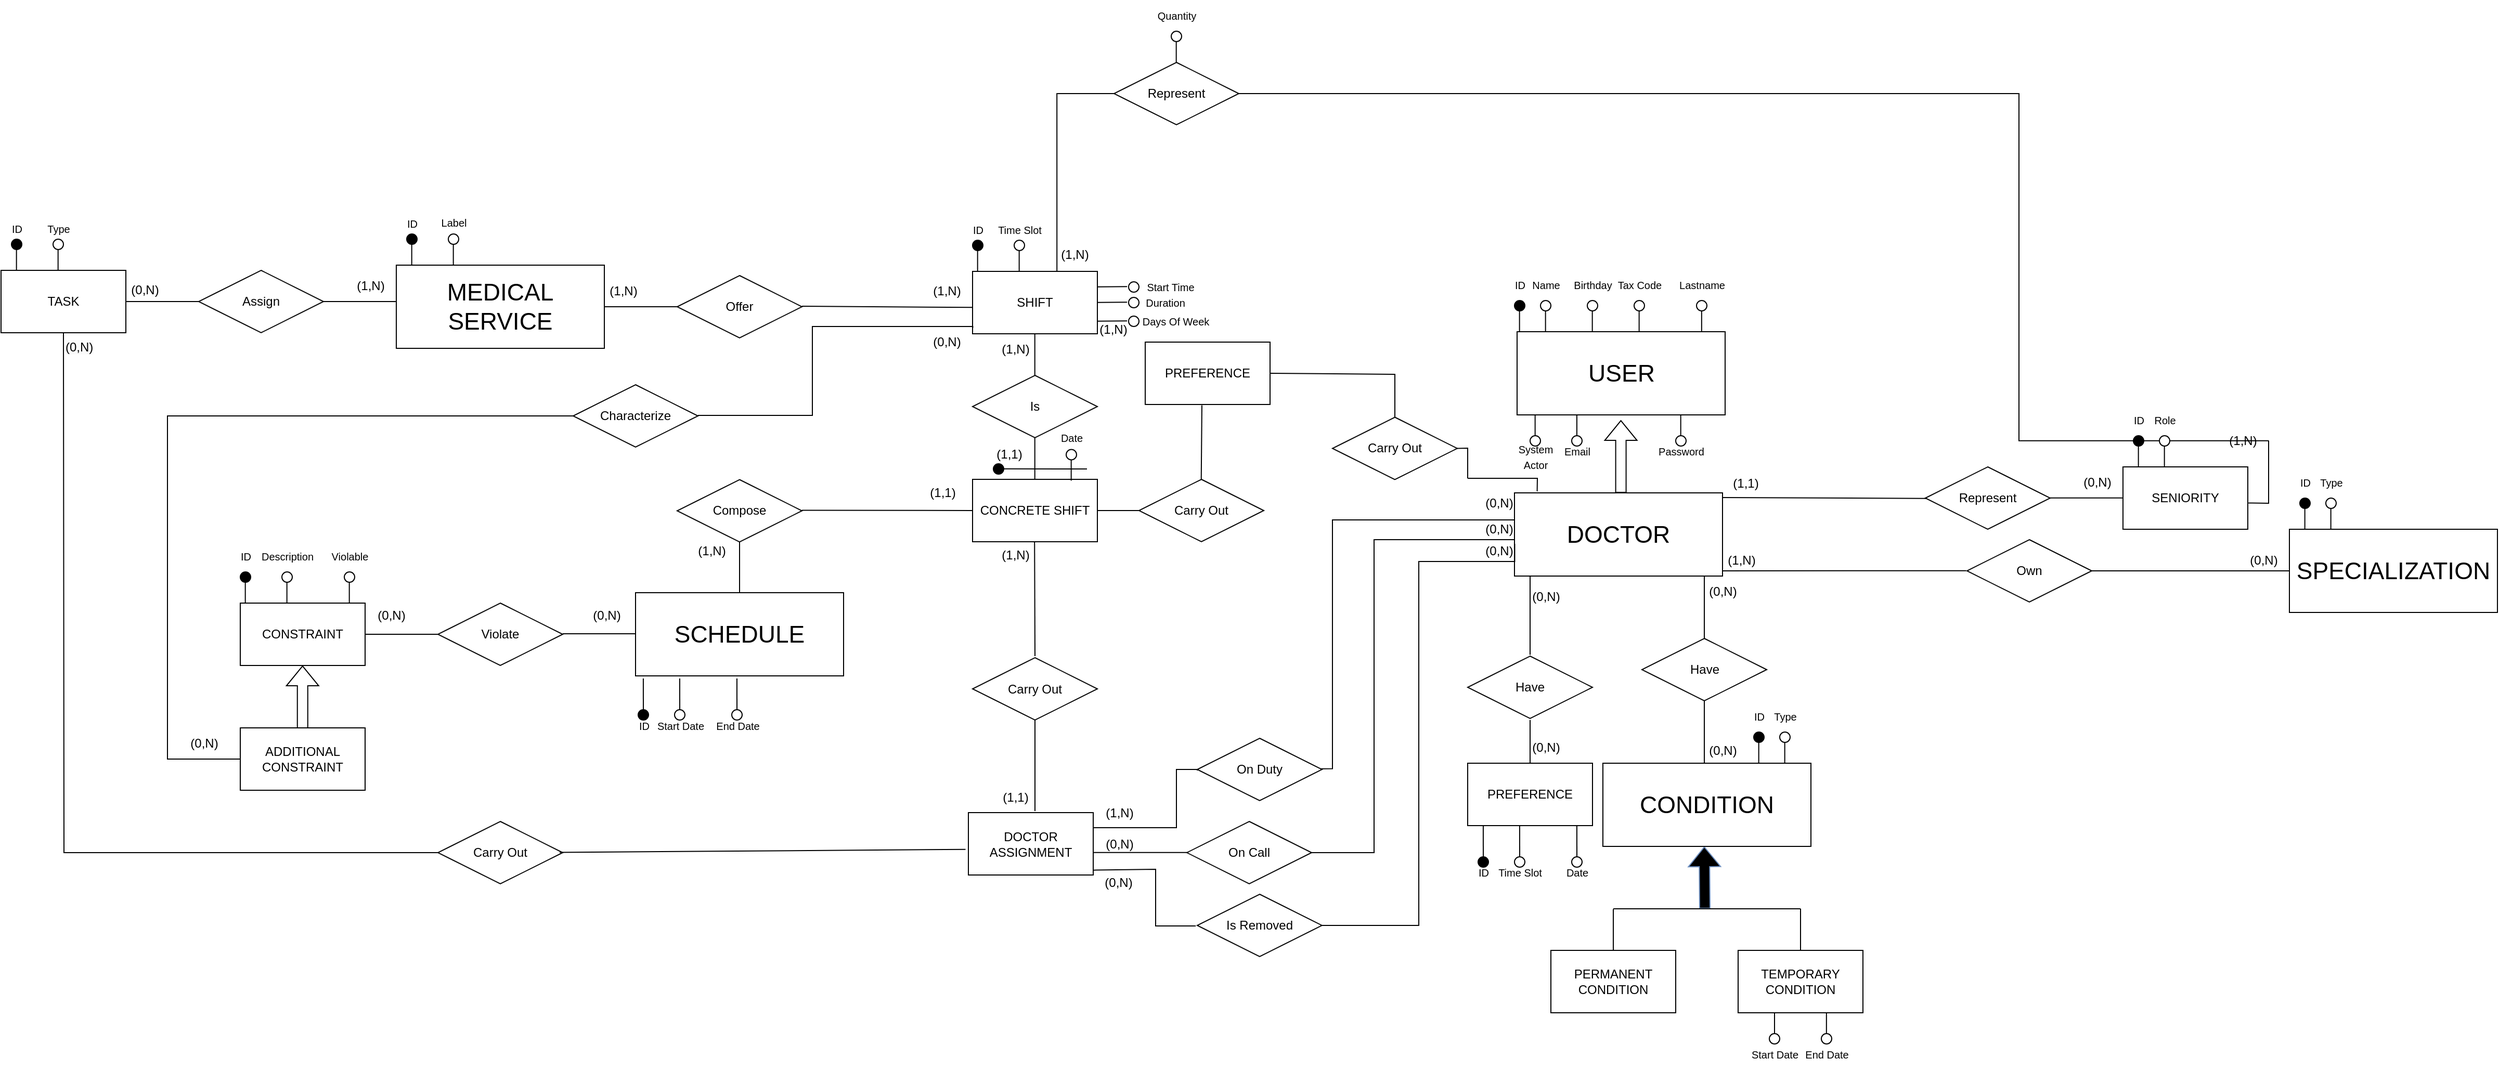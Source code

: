 <mxfile version="22.1.11" type="device">
  <diagram id="R2lEEEUBdFMjLlhIrx00" name="Page-1">
    <mxGraphModel dx="2959" dy="664" grid="1" gridSize="10" guides="1" tooltips="1" connect="1" arrows="1" fold="1" page="1" pageScale="1" pageWidth="850" pageHeight="1100" math="0" shadow="0" extFonts="Permanent Marker^https://fonts.googleapis.com/css?family=Permanent+Marker">
      <root>
        <mxCell id="0" />
        <mxCell id="1" parent="0" />
        <mxCell id="GyqNB_QGZYDhcR1YfQ0c-1" value="&lt;font style=&quot;font-size: 23px;&quot;&gt;DOCTOR&lt;/font&gt;" style="whiteSpace=wrap;html=1;align=center;" parent="1" vertex="1">
          <mxGeometry x="-215" y="494" width="200" height="80" as="geometry" />
        </mxCell>
        <mxCell id="PNv33rmoJmEbJsV9aE_i-12" value="&lt;font style=&quot;font-size: 10px;&quot;&gt;Name&lt;br&gt;&lt;/font&gt;" style="text;html=1;align=center;verticalAlign=middle;resizable=0;points=[];autosize=1;strokeColor=none;fillColor=none;" parent="1" vertex="1">
          <mxGeometry x="-210" y="279" width="50" height="30" as="geometry" />
        </mxCell>
        <mxCell id="PNv33rmoJmEbJsV9aE_i-19" value="" style="shape=flexArrow;endArrow=classic;html=1;rounded=0;labelBackgroundColor=#000000;fillColor=#FFFFFF;strokeColor=#000000;" parent="1" edge="1">
          <mxGeometry width="50" height="50" relative="1" as="geometry">
            <mxPoint x="-112.7" y="494" as="sourcePoint" />
            <mxPoint x="-112.7" y="424" as="targetPoint" />
          </mxGeometry>
        </mxCell>
        <mxCell id="PNv33rmoJmEbJsV9aE_i-28" value="" style="endArrow=none;html=1;rounded=0;entryX=-0.006;entryY=0.498;entryDx=0;entryDy=0;entryPerimeter=0;" parent="1" target="PNv33rmoJmEbJsV9aE_i-29" edge="1">
          <mxGeometry width="50" height="50" relative="1" as="geometry">
            <mxPoint x="-15" y="568.95" as="sourcePoint" />
            <mxPoint x="50" y="568.95" as="targetPoint" />
          </mxGeometry>
        </mxCell>
        <mxCell id="PNv33rmoJmEbJsV9aE_i-29" value="Own" style="shape=rhombus;perimeter=rhombusPerimeter;whiteSpace=wrap;html=1;align=center;" parent="1" vertex="1">
          <mxGeometry x="220" y="539" width="120" height="60" as="geometry" />
        </mxCell>
        <mxCell id="PNv33rmoJmEbJsV9aE_i-30" value="" style="endArrow=none;html=1;rounded=0;" parent="1" edge="1">
          <mxGeometry width="50" height="50" relative="1" as="geometry">
            <mxPoint x="340" y="569" as="sourcePoint" />
            <mxPoint x="530" y="569" as="targetPoint" />
          </mxGeometry>
        </mxCell>
        <mxCell id="PNv33rmoJmEbJsV9aE_i-31" value="&lt;font style=&quot;font-size: 23px;&quot;&gt;SPECIALIZATION&lt;/font&gt;" style="whiteSpace=wrap;html=1;align=center;" parent="1" vertex="1">
          <mxGeometry x="530" y="529" width="200" height="80" as="geometry" />
        </mxCell>
        <mxCell id="PNv33rmoJmEbJsV9aE_i-32" value="(1,N)" style="text;html=1;align=center;verticalAlign=middle;resizable=0;points=[];autosize=1;strokeColor=none;fillColor=none;" parent="1" vertex="1">
          <mxGeometry x="-22.5" y="544" width="50" height="30" as="geometry" />
        </mxCell>
        <mxCell id="PNv33rmoJmEbJsV9aE_i-33" value="(0,N)" style="text;html=1;align=center;verticalAlign=middle;resizable=0;points=[];autosize=1;strokeColor=none;fillColor=none;" parent="1" vertex="1">
          <mxGeometry x="480" y="544" width="50" height="30" as="geometry" />
        </mxCell>
        <mxCell id="PNv33rmoJmEbJsV9aE_i-34" value="TASK" style="rounded=0;whiteSpace=wrap;html=1;" parent="1" vertex="1">
          <mxGeometry x="-1670" y="280" width="120" height="60" as="geometry" />
        </mxCell>
        <mxCell id="PNv33rmoJmEbJsV9aE_i-60" value="" style="endArrow=none;html=1;rounded=0;entryX=0;entryY=0.5;entryDx=0;entryDy=0;exitX=0.981;exitY=0.489;exitDx=0;exitDy=0;exitPerimeter=0;edgeStyle=orthogonalEdgeStyle;" parent="1" source="PNv33rmoJmEbJsV9aE_i-59" target="GyqNB_QGZYDhcR1YfQ0c-1" edge="1">
          <mxGeometry width="50" height="50" relative="1" as="geometry">
            <mxPoint x="-270" y="534" as="sourcePoint" />
            <mxPoint x="-220" y="534" as="targetPoint" />
            <Array as="points">
              <mxPoint x="-390" y="759" />
              <mxPoint x="-390" y="520" />
              <mxPoint x="-215" y="520" />
            </Array>
          </mxGeometry>
        </mxCell>
        <mxCell id="PNv33rmoJmEbJsV9aE_i-62" value="(0,N)" style="text;html=1;align=center;verticalAlign=middle;resizable=0;points=[];autosize=1;strokeColor=none;fillColor=none;" parent="1" vertex="1">
          <mxGeometry x="-255" y="489" width="50" height="30" as="geometry" />
        </mxCell>
        <mxCell id="PNv33rmoJmEbJsV9aE_i-65" value="CONCRETE SHIFT" style="rounded=0;whiteSpace=wrap;html=1;" parent="1" vertex="1">
          <mxGeometry x="-736" y="481" width="120" height="60" as="geometry" />
        </mxCell>
        <mxCell id="PNv33rmoJmEbJsV9aE_i-66" value="&lt;font style=&quot;font-size: 23px;&quot;&gt;MEDICAL SERVICE&lt;/font&gt;" style="whiteSpace=wrap;html=1;align=center;" parent="1" vertex="1">
          <mxGeometry x="-1290" y="275" width="200" height="80" as="geometry" />
        </mxCell>
        <mxCell id="PNv33rmoJmEbJsV9aE_i-67" value="" style="endArrow=none;html=1;rounded=0;" parent="1" edge="1">
          <mxGeometry width="50" height="50" relative="1" as="geometry">
            <mxPoint x="-676.14" y="341" as="sourcePoint" />
            <mxPoint x="-676.14" y="381" as="targetPoint" />
          </mxGeometry>
        </mxCell>
        <mxCell id="PNv33rmoJmEbJsV9aE_i-68" value="Is" style="shape=rhombus;perimeter=rhombusPerimeter;whiteSpace=wrap;html=1;align=center;" parent="1" vertex="1">
          <mxGeometry x="-736" y="381" width="120" height="60" as="geometry" />
        </mxCell>
        <mxCell id="PNv33rmoJmEbJsV9aE_i-69" value="" style="endArrow=none;html=1;rounded=0;" parent="1" edge="1">
          <mxGeometry width="50" height="50" relative="1" as="geometry">
            <mxPoint x="-676.14" y="441" as="sourcePoint" />
            <mxPoint x="-676.14" y="481" as="targetPoint" />
          </mxGeometry>
        </mxCell>
        <mxCell id="PNv33rmoJmEbJsV9aE_i-70" value="" style="ellipse;whiteSpace=wrap;html=1;aspect=fixed;fillColor=#000000;" parent="1" vertex="1">
          <mxGeometry x="-716" y="466" width="10" height="10" as="geometry" />
        </mxCell>
        <mxCell id="PNv33rmoJmEbJsV9aE_i-71" value="" style="endArrow=none;html=1;rounded=0;" parent="1" edge="1">
          <mxGeometry width="50" height="50" relative="1" as="geometry">
            <mxPoint x="-706" y="470.88" as="sourcePoint" />
            <mxPoint x="-626" y="471" as="targetPoint" />
          </mxGeometry>
        </mxCell>
        <mxCell id="PNv33rmoJmEbJsV9aE_i-72" value="(1,N)" style="text;html=1;align=center;verticalAlign=middle;resizable=0;points=[];autosize=1;strokeColor=none;fillColor=none;" parent="1" vertex="1">
          <mxGeometry x="-720" y="341" width="50" height="30" as="geometry" />
        </mxCell>
        <mxCell id="PNv33rmoJmEbJsV9aE_i-73" value="(1,1)" style="text;html=1;align=center;verticalAlign=middle;resizable=0;points=[];autosize=1;strokeColor=none;fillColor=none;" parent="1" vertex="1">
          <mxGeometry x="-726" y="442.25" width="50" height="30" as="geometry" />
        </mxCell>
        <mxCell id="PNv33rmoJmEbJsV9aE_i-76" value="Offer" style="shape=rhombus;perimeter=rhombusPerimeter;whiteSpace=wrap;html=1;align=center;" parent="1" vertex="1">
          <mxGeometry x="-1020" y="285" width="120" height="60" as="geometry" />
        </mxCell>
        <mxCell id="PNv33rmoJmEbJsV9aE_i-80" value="SHIFT" style="rounded=0;whiteSpace=wrap;html=1;" parent="1" vertex="1">
          <mxGeometry x="-736" y="281" width="120" height="60" as="geometry" />
        </mxCell>
        <mxCell id="PNv33rmoJmEbJsV9aE_i-99" value="(1,N)" style="text;html=1;align=center;verticalAlign=middle;resizable=0;points=[];autosize=1;strokeColor=none;fillColor=none;" parent="1" vertex="1">
          <mxGeometry x="-663" y="250" width="50" height="30" as="geometry" />
        </mxCell>
        <mxCell id="A-pq6QIkf452v8GSobeY-7" value="" style="shape=flexArrow;endArrow=classic;html=1;rounded=0;labelBackgroundColor=#000000;fillColor=#000000;strokeColor=#6c8ebf;" parent="1" edge="1">
          <mxGeometry width="50" height="50" relative="1" as="geometry">
            <mxPoint x="-32" y="894" as="sourcePoint" />
            <mxPoint x="-32.5" y="834" as="targetPoint" />
          </mxGeometry>
        </mxCell>
        <mxCell id="A-pq6QIkf452v8GSobeY-8" value="" style="endArrow=none;html=1;rounded=0;" parent="1" edge="1">
          <mxGeometry width="50" height="50" relative="1" as="geometry">
            <mxPoint x="60" y="894" as="sourcePoint" />
            <mxPoint x="-120" y="894" as="targetPoint" />
          </mxGeometry>
        </mxCell>
        <mxCell id="A-pq6QIkf452v8GSobeY-9" value="" style="endArrow=none;html=1;rounded=0;" parent="1" edge="1">
          <mxGeometry width="50" height="50" relative="1" as="geometry">
            <mxPoint x="60" y="894" as="sourcePoint" />
            <mxPoint x="60" y="934" as="targetPoint" />
          </mxGeometry>
        </mxCell>
        <mxCell id="A-pq6QIkf452v8GSobeY-10" value="" style="endArrow=none;html=1;rounded=0;entryX=0;entryY=0.5;entryDx=0;entryDy=0;" parent="1" edge="1">
          <mxGeometry width="50" height="50" relative="1" as="geometry">
            <mxPoint x="-120" y="934" as="sourcePoint" />
            <mxPoint x="-120" y="894.33" as="targetPoint" />
          </mxGeometry>
        </mxCell>
        <mxCell id="A-pq6QIkf452v8GSobeY-11" value="PERMANENT CONDITION" style="rounded=0;whiteSpace=wrap;html=1;" parent="1" vertex="1">
          <mxGeometry x="-180" y="934" width="120" height="60" as="geometry" />
        </mxCell>
        <mxCell id="A-pq6QIkf452v8GSobeY-12" value="TEMPORARY CONDITION" style="rounded=0;whiteSpace=wrap;html=1;" parent="1" vertex="1">
          <mxGeometry y="934" width="120" height="60" as="geometry" />
        </mxCell>
        <mxCell id="A-pq6QIkf452v8GSobeY-13" value="" style="ellipse;whiteSpace=wrap;html=1;aspect=fixed;fillColor=#000000;" parent="1" vertex="1">
          <mxGeometry x="-736" y="251" width="10" height="10" as="geometry" />
        </mxCell>
        <mxCell id="A-pq6QIkf452v8GSobeY-14" value="" style="endArrow=none;html=1;rounded=0;" parent="1" edge="1">
          <mxGeometry width="50" height="50" relative="1" as="geometry">
            <mxPoint x="-731.17" y="281" as="sourcePoint" />
            <mxPoint x="-731.17" y="261" as="targetPoint" />
          </mxGeometry>
        </mxCell>
        <mxCell id="A-pq6QIkf452v8GSobeY-15" value="&lt;font style=&quot;font-size: 10px;&quot;&gt;ID&lt;/font&gt;" style="text;html=1;align=center;verticalAlign=middle;resizable=0;points=[];autosize=1;strokeColor=none;fillColor=none;" parent="1" vertex="1">
          <mxGeometry x="-746" y="226" width="30" height="30" as="geometry" />
        </mxCell>
        <mxCell id="A-pq6QIkf452v8GSobeY-16" value="" style="ellipse;whiteSpace=wrap;html=1;aspect=fixed;fillColor=#FFFFFF;" parent="1" vertex="1">
          <mxGeometry x="-696" y="251" width="10" height="10" as="geometry" />
        </mxCell>
        <mxCell id="A-pq6QIkf452v8GSobeY-17" value="" style="endArrow=none;html=1;rounded=0;" parent="1" edge="1">
          <mxGeometry width="50" height="50" relative="1" as="geometry">
            <mxPoint x="-691.17" y="281" as="sourcePoint" />
            <mxPoint x="-691.17" y="261" as="targetPoint" />
          </mxGeometry>
        </mxCell>
        <mxCell id="A-pq6QIkf452v8GSobeY-18" value="&lt;font style=&quot;font-size: 10px;&quot;&gt;Time Slot&lt;/font&gt;" style="text;html=1;align=center;verticalAlign=middle;resizable=0;points=[];autosize=1;strokeColor=none;fillColor=none;" parent="1" vertex="1">
          <mxGeometry x="-726" y="226" width="70" height="30" as="geometry" />
        </mxCell>
        <mxCell id="A-pq6QIkf452v8GSobeY-22" value="" style="ellipse;whiteSpace=wrap;html=1;aspect=fixed;fillColor=#FFFFFF;" parent="1" vertex="1">
          <mxGeometry x="-586" y="291" width="10" height="10" as="geometry" />
        </mxCell>
        <mxCell id="A-pq6QIkf452v8GSobeY-23" value="" style="endArrow=none;html=1;rounded=0;exitX=-0.14;exitY=0.464;exitDx=0;exitDy=0;exitPerimeter=0;" parent="1" source="A-pq6QIkf452v8GSobeY-22" edge="1">
          <mxGeometry width="50" height="50" relative="1" as="geometry">
            <mxPoint x="-591.17" y="295.92" as="sourcePoint" />
            <mxPoint x="-616" y="295.92" as="targetPoint" />
          </mxGeometry>
        </mxCell>
        <mxCell id="A-pq6QIkf452v8GSobeY-24" value="&lt;font style=&quot;font-size: 10px;&quot;&gt;Start Time&lt;/font&gt;" style="text;html=1;align=center;verticalAlign=middle;resizable=0;points=[];autosize=1;strokeColor=none;fillColor=none;" parent="1" vertex="1">
          <mxGeometry x="-581" y="281" width="70" height="30" as="geometry" />
        </mxCell>
        <mxCell id="A-pq6QIkf452v8GSobeY-25" value="" style="ellipse;whiteSpace=wrap;html=1;aspect=fixed;fillColor=#FFFFFF;" parent="1" vertex="1">
          <mxGeometry x="-586" y="306" width="10" height="10" as="geometry" />
        </mxCell>
        <mxCell id="A-pq6QIkf452v8GSobeY-26" value="" style="endArrow=none;html=1;rounded=0;exitX=-0.14;exitY=0.464;exitDx=0;exitDy=0;exitPerimeter=0;" parent="1" source="A-pq6QIkf452v8GSobeY-25" edge="1">
          <mxGeometry width="50" height="50" relative="1" as="geometry">
            <mxPoint x="-591.17" y="310.92" as="sourcePoint" />
            <mxPoint x="-616" y="310.92" as="targetPoint" />
          </mxGeometry>
        </mxCell>
        <mxCell id="A-pq6QIkf452v8GSobeY-27" value="&lt;font style=&quot;font-size: 10px;&quot;&gt;Duration&lt;/font&gt;" style="text;html=1;align=center;verticalAlign=middle;resizable=0;points=[];autosize=1;strokeColor=none;fillColor=none;" parent="1" vertex="1">
          <mxGeometry x="-581" y="296" width="60" height="30" as="geometry" />
        </mxCell>
        <mxCell id="A-pq6QIkf452v8GSobeY-31" value="Assign" style="shape=rhombus;perimeter=rhombusPerimeter;whiteSpace=wrap;html=1;align=center;" parent="1" vertex="1">
          <mxGeometry x="-1480" y="280" width="120" height="60" as="geometry" />
        </mxCell>
        <mxCell id="A-pq6QIkf452v8GSobeY-35" value="Represent" style="shape=rhombus;perimeter=rhombusPerimeter;whiteSpace=wrap;html=1;align=center;" parent="1" vertex="1">
          <mxGeometry x="180" y="469" width="120" height="60" as="geometry" />
        </mxCell>
        <mxCell id="A-pq6QIkf452v8GSobeY-36" value="" style="endArrow=none;html=1;rounded=0;" parent="1" edge="1">
          <mxGeometry width="50" height="50" relative="1" as="geometry">
            <mxPoint x="370" y="498.89" as="sourcePoint" />
            <mxPoint x="300" y="498.89" as="targetPoint" />
          </mxGeometry>
        </mxCell>
        <mxCell id="A-pq6QIkf452v8GSobeY-37" value="SENIORITY" style="rounded=0;whiteSpace=wrap;html=1;" parent="1" vertex="1">
          <mxGeometry x="370" y="469" width="120" height="60" as="geometry" />
        </mxCell>
        <mxCell id="A-pq6QIkf452v8GSobeY-38" value="(0,N)" style="text;html=1;align=center;verticalAlign=middle;resizable=0;points=[];autosize=1;strokeColor=none;fillColor=none;" parent="1" vertex="1">
          <mxGeometry x="320" y="469" width="50" height="30" as="geometry" />
        </mxCell>
        <mxCell id="A-pq6QIkf452v8GSobeY-48" value="Represent" style="shape=rhombus;perimeter=rhombusPerimeter;whiteSpace=wrap;html=1;align=center;" parent="1" vertex="1">
          <mxGeometry x="-600" y="80" width="120" height="60" as="geometry" />
        </mxCell>
        <mxCell id="A-pq6QIkf452v8GSobeY-50" value="" style="endArrow=none;html=1;rounded=0;edgeStyle=orthogonalEdgeStyle;entryX=1;entryY=0.5;entryDx=0;entryDy=0;exitX=1.005;exitY=0.495;exitDx=0;exitDy=0;exitPerimeter=0;" parent="1" source="gHW1C3FPwp_I2h7TOFUt-7" edge="1">
          <mxGeometry width="50" height="50" relative="1" as="geometry">
            <mxPoint x="250.6" y="479.7" as="sourcePoint" />
            <mxPoint x="-480" y="110.01" as="targetPoint" />
            <Array as="points">
              <mxPoint x="270" y="110" />
            </Array>
          </mxGeometry>
        </mxCell>
        <mxCell id="A-pq6QIkf452v8GSobeY-52" value="(1,N)" style="text;html=1;align=center;verticalAlign=middle;resizable=0;points=[];autosize=1;strokeColor=none;fillColor=none;" parent="1" vertex="1">
          <mxGeometry x="-786" y="285" width="50" height="30" as="geometry" />
        </mxCell>
        <mxCell id="A-pq6QIkf452v8GSobeY-53" value="" style="ellipse;whiteSpace=wrap;html=1;aspect=fixed;fillColor=#FFFFFF;" parent="1" vertex="1">
          <mxGeometry x="-545" y="50" width="10" height="10" as="geometry" />
        </mxCell>
        <mxCell id="A-pq6QIkf452v8GSobeY-54" value="" style="endArrow=none;html=1;rounded=0;" parent="1" edge="1">
          <mxGeometry width="50" height="50" relative="1" as="geometry">
            <mxPoint x="-540.17" y="80" as="sourcePoint" />
            <mxPoint x="-540.17" y="60" as="targetPoint" />
          </mxGeometry>
        </mxCell>
        <mxCell id="A-pq6QIkf452v8GSobeY-55" value="&lt;span style=&quot;font-size: 10px;&quot;&gt;Quantity&lt;/span&gt;" style="text;html=1;align=center;verticalAlign=middle;resizable=0;points=[];autosize=1;strokeColor=none;fillColor=none;" parent="1" vertex="1">
          <mxGeometry x="-570" y="20" width="60" height="30" as="geometry" />
        </mxCell>
        <mxCell id="A-pq6QIkf452v8GSobeY-56" value="" style="ellipse;whiteSpace=wrap;html=1;aspect=fixed;fillColor=#FFFFFF;" parent="1" vertex="1">
          <mxGeometry x="-586" y="324" width="10" height="10" as="geometry" />
        </mxCell>
        <mxCell id="A-pq6QIkf452v8GSobeY-57" value="" style="endArrow=none;html=1;rounded=0;exitX=-0.14;exitY=0.464;exitDx=0;exitDy=0;exitPerimeter=0;" parent="1" source="A-pq6QIkf452v8GSobeY-56" edge="1">
          <mxGeometry width="50" height="50" relative="1" as="geometry">
            <mxPoint x="-591.17" y="328.92" as="sourcePoint" />
            <mxPoint x="-616" y="328.92" as="targetPoint" />
          </mxGeometry>
        </mxCell>
        <mxCell id="A-pq6QIkf452v8GSobeY-58" value="&lt;font style=&quot;font-size: 10px;&quot;&gt;Days Of Week&lt;/font&gt;" style="text;html=1;align=center;verticalAlign=middle;resizable=0;points=[];autosize=1;strokeColor=none;fillColor=none;" parent="1" vertex="1">
          <mxGeometry x="-586" y="314" width="90" height="30" as="geometry" />
        </mxCell>
        <mxCell id="A-pq6QIkf452v8GSobeY-73" value="&lt;font style=&quot;font-size: 23px;&quot;&gt;CONDITION&lt;/font&gt;" style="whiteSpace=wrap;html=1;align=center;" parent="1" vertex="1">
          <mxGeometry x="-130" y="754" width="200" height="80" as="geometry" />
        </mxCell>
        <mxCell id="A-pq6QIkf452v8GSobeY-75" value="" style="ellipse;whiteSpace=wrap;html=1;aspect=fixed;fillColor=#FFFFFF;" parent="1" vertex="1">
          <mxGeometry x="30" y="1014" width="10" height="10" as="geometry" />
        </mxCell>
        <mxCell id="A-pq6QIkf452v8GSobeY-76" value="" style="endArrow=none;html=1;rounded=0;" parent="1" edge="1">
          <mxGeometry width="50" height="50" relative="1" as="geometry">
            <mxPoint x="35.0" y="1014" as="sourcePoint" />
            <mxPoint x="35.0" y="994" as="targetPoint" />
          </mxGeometry>
        </mxCell>
        <mxCell id="A-pq6QIkf452v8GSobeY-77" value="&lt;font style=&quot;font-size: 10px;&quot;&gt;Start Date&lt;/font&gt;" style="text;html=1;align=center;verticalAlign=middle;resizable=0;points=[];autosize=1;strokeColor=none;fillColor=none;" parent="1" vertex="1">
          <mxGeometry y="1019" width="70" height="30" as="geometry" />
        </mxCell>
        <mxCell id="A-pq6QIkf452v8GSobeY-78" value="" style="ellipse;whiteSpace=wrap;html=1;aspect=fixed;fillColor=#FFFFFF;" parent="1" vertex="1">
          <mxGeometry x="80" y="1014" width="10" height="10" as="geometry" />
        </mxCell>
        <mxCell id="A-pq6QIkf452v8GSobeY-79" value="" style="endArrow=none;html=1;rounded=0;" parent="1" edge="1">
          <mxGeometry width="50" height="50" relative="1" as="geometry">
            <mxPoint x="84.92" y="1014" as="sourcePoint" />
            <mxPoint x="84.92" y="994" as="targetPoint" />
          </mxGeometry>
        </mxCell>
        <mxCell id="A-pq6QIkf452v8GSobeY-80" value="&lt;span style=&quot;font-size: 10px;&quot;&gt;End Date&lt;br&gt;&lt;/span&gt;" style="text;html=1;align=center;verticalAlign=middle;resizable=0;points=[];autosize=1;strokeColor=none;fillColor=none;" parent="1" vertex="1">
          <mxGeometry x="50" y="1019" width="70" height="30" as="geometry" />
        </mxCell>
        <mxCell id="HNxKLIjDbpaVr-Jhb6Nx-2" value="&lt;font style=&quot;font-size: 23px;&quot;&gt;USER&lt;/font&gt;" style="whiteSpace=wrap;html=1;align=center;" parent="1" vertex="1">
          <mxGeometry x="-212.5" y="339" width="200" height="80" as="geometry" />
        </mxCell>
        <mxCell id="HNxKLIjDbpaVr-Jhb6Nx-3" value="" style="ellipse;whiteSpace=wrap;html=1;aspect=fixed;fillColor=#000000;" parent="1" vertex="1">
          <mxGeometry x="-215" y="309" width="10" height="10" as="geometry" />
        </mxCell>
        <mxCell id="HNxKLIjDbpaVr-Jhb6Nx-4" value="" style="endArrow=none;html=1;rounded=0;" parent="1" edge="1">
          <mxGeometry width="50" height="50" relative="1" as="geometry">
            <mxPoint x="-210.17" y="339" as="sourcePoint" />
            <mxPoint x="-210.17" y="319" as="targetPoint" />
          </mxGeometry>
        </mxCell>
        <mxCell id="HNxKLIjDbpaVr-Jhb6Nx-5" value="" style="ellipse;whiteSpace=wrap;html=1;aspect=fixed;fillColor=#FFFFFF;" parent="1" vertex="1">
          <mxGeometry x="-190" y="309" width="10" height="10" as="geometry" />
        </mxCell>
        <mxCell id="HNxKLIjDbpaVr-Jhb6Nx-6" value="" style="endArrow=none;html=1;rounded=0;" parent="1" edge="1">
          <mxGeometry width="50" height="50" relative="1" as="geometry">
            <mxPoint x="-185.17" y="339" as="sourcePoint" />
            <mxPoint x="-185.17" y="319" as="targetPoint" />
          </mxGeometry>
        </mxCell>
        <mxCell id="HNxKLIjDbpaVr-Jhb6Nx-7" value="" style="ellipse;whiteSpace=wrap;html=1;aspect=fixed;fillColor=#FFFFFF;" parent="1" vertex="1">
          <mxGeometry x="-40" y="309" width="10" height="10" as="geometry" />
        </mxCell>
        <mxCell id="HNxKLIjDbpaVr-Jhb6Nx-8" value="" style="endArrow=none;html=1;rounded=0;" parent="1" edge="1">
          <mxGeometry width="50" height="50" relative="1" as="geometry">
            <mxPoint x="-35.08" y="339" as="sourcePoint" />
            <mxPoint x="-35.08" y="319" as="targetPoint" />
          </mxGeometry>
        </mxCell>
        <mxCell id="HNxKLIjDbpaVr-Jhb6Nx-9" value="&lt;font style=&quot;font-size: 10px;&quot;&gt;ID&lt;/font&gt;" style="text;html=1;align=center;verticalAlign=middle;resizable=0;points=[];autosize=1;strokeColor=none;fillColor=none;" parent="1" vertex="1">
          <mxGeometry x="-225" y="279" width="30" height="30" as="geometry" />
        </mxCell>
        <mxCell id="HNxKLIjDbpaVr-Jhb6Nx-11" value="&lt;font style=&quot;font-size: 10px;&quot;&gt;Lastname&lt;/font&gt;" style="text;html=1;align=center;verticalAlign=middle;resizable=0;points=[];autosize=1;strokeColor=none;fillColor=none;" parent="1" vertex="1">
          <mxGeometry x="-70" y="279" width="70" height="30" as="geometry" />
        </mxCell>
        <mxCell id="HNxKLIjDbpaVr-Jhb6Nx-12" value="" style="ellipse;whiteSpace=wrap;html=1;aspect=fixed;fillColor=#FFFFFF;" parent="1" vertex="1">
          <mxGeometry x="-145" y="309" width="10" height="10" as="geometry" />
        </mxCell>
        <mxCell id="HNxKLIjDbpaVr-Jhb6Nx-13" value="" style="endArrow=none;html=1;rounded=0;" parent="1" edge="1">
          <mxGeometry width="50" height="50" relative="1" as="geometry">
            <mxPoint x="-140.17" y="339" as="sourcePoint" />
            <mxPoint x="-140.17" y="319" as="targetPoint" />
          </mxGeometry>
        </mxCell>
        <mxCell id="HNxKLIjDbpaVr-Jhb6Nx-14" value="&lt;span style=&quot;font-size: 10px;&quot;&gt;Birthday&lt;br&gt;&lt;/span&gt;" style="text;html=1;align=center;verticalAlign=middle;resizable=0;points=[];autosize=1;strokeColor=none;fillColor=none;" parent="1" vertex="1">
          <mxGeometry x="-170" y="279" width="60" height="30" as="geometry" />
        </mxCell>
        <mxCell id="HNxKLIjDbpaVr-Jhb6Nx-15" value="" style="ellipse;whiteSpace=wrap;html=1;aspect=fixed;fillColor=#FFFFFF;" parent="1" vertex="1">
          <mxGeometry x="-100" y="309" width="10" height="10" as="geometry" />
        </mxCell>
        <mxCell id="HNxKLIjDbpaVr-Jhb6Nx-16" value="" style="endArrow=none;html=1;rounded=0;" parent="1" edge="1">
          <mxGeometry width="50" height="50" relative="1" as="geometry">
            <mxPoint x="-95.17" y="339" as="sourcePoint" />
            <mxPoint x="-95.17" y="319" as="targetPoint" />
          </mxGeometry>
        </mxCell>
        <mxCell id="HNxKLIjDbpaVr-Jhb6Nx-17" value="&lt;font style=&quot;font-size: 10px;&quot;&gt;Tax Code&lt;br&gt;&lt;/font&gt;" style="text;html=1;align=center;verticalAlign=middle;resizable=0;points=[];autosize=1;strokeColor=none;fillColor=none;" parent="1" vertex="1">
          <mxGeometry x="-130" y="279" width="70" height="30" as="geometry" />
        </mxCell>
        <mxCell id="HNxKLIjDbpaVr-Jhb6Nx-18" value="" style="ellipse;whiteSpace=wrap;html=1;aspect=fixed;fillColor=#FFFFFF;" parent="1" vertex="1">
          <mxGeometry x="-200" y="439" width="10" height="10" as="geometry" />
        </mxCell>
        <mxCell id="HNxKLIjDbpaVr-Jhb6Nx-19" value="" style="endArrow=none;html=1;rounded=0;" parent="1" edge="1">
          <mxGeometry width="50" height="50" relative="1" as="geometry">
            <mxPoint x="-195.17" y="439" as="sourcePoint" />
            <mxPoint x="-195.17" y="419" as="targetPoint" />
          </mxGeometry>
        </mxCell>
        <mxCell id="HNxKLIjDbpaVr-Jhb6Nx-20" value="&lt;font style=&quot;font-size: 10px;&quot;&gt;System&lt;br&gt;Actor&lt;br&gt;&lt;/font&gt;" style="text;html=1;align=center;verticalAlign=middle;resizable=0;points=[];autosize=1;strokeColor=none;fillColor=none;" parent="1" vertex="1">
          <mxGeometry x="-225" y="439" width="60" height="40" as="geometry" />
        </mxCell>
        <mxCell id="HNxKLIjDbpaVr-Jhb6Nx-21" value="" style="ellipse;whiteSpace=wrap;html=1;aspect=fixed;fillColor=#FFFFFF;" parent="1" vertex="1">
          <mxGeometry x="-160" y="439" width="10" height="10" as="geometry" />
        </mxCell>
        <mxCell id="HNxKLIjDbpaVr-Jhb6Nx-22" value="" style="endArrow=none;html=1;rounded=0;" parent="1" edge="1">
          <mxGeometry width="50" height="50" relative="1" as="geometry">
            <mxPoint x="-155.04" y="439" as="sourcePoint" />
            <mxPoint x="-155.04" y="419" as="targetPoint" />
          </mxGeometry>
        </mxCell>
        <mxCell id="HNxKLIjDbpaVr-Jhb6Nx-23" value="&lt;font style=&quot;font-size: 10px;&quot;&gt;Email&lt;br&gt;&lt;/font&gt;" style="text;html=1;align=center;verticalAlign=middle;resizable=0;points=[];autosize=1;strokeColor=none;fillColor=none;" parent="1" vertex="1">
          <mxGeometry x="-180" y="439" width="50" height="30" as="geometry" />
        </mxCell>
        <mxCell id="HNxKLIjDbpaVr-Jhb6Nx-24" value="" style="ellipse;whiteSpace=wrap;html=1;aspect=fixed;fillColor=#FFFFFF;" parent="1" vertex="1">
          <mxGeometry x="-60" y="439" width="10" height="10" as="geometry" />
        </mxCell>
        <mxCell id="HNxKLIjDbpaVr-Jhb6Nx-25" value="" style="endArrow=none;html=1;rounded=0;" parent="1" edge="1">
          <mxGeometry width="50" height="50" relative="1" as="geometry">
            <mxPoint x="-55.17" y="439" as="sourcePoint" />
            <mxPoint x="-55.17" y="419" as="targetPoint" />
          </mxGeometry>
        </mxCell>
        <mxCell id="HNxKLIjDbpaVr-Jhb6Nx-26" value="&lt;font style=&quot;font-size: 10px;&quot;&gt;Password&lt;br&gt;&lt;/font&gt;" style="text;html=1;align=center;verticalAlign=middle;resizable=0;points=[];autosize=1;strokeColor=none;fillColor=none;" parent="1" vertex="1">
          <mxGeometry x="-90" y="439" width="70" height="30" as="geometry" />
        </mxCell>
        <mxCell id="HNxKLIjDbpaVr-Jhb6Nx-40" value="" style="ellipse;whiteSpace=wrap;html=1;aspect=fixed;fillColor=#000000;" parent="1" vertex="1">
          <mxGeometry x="15" y="724" width="10" height="10" as="geometry" />
        </mxCell>
        <mxCell id="HNxKLIjDbpaVr-Jhb6Nx-41" value="" style="endArrow=none;html=1;rounded=0;" parent="1" edge="1">
          <mxGeometry width="50" height="50" relative="1" as="geometry">
            <mxPoint x="19.83" y="754" as="sourcePoint" />
            <mxPoint x="19.83" y="734" as="targetPoint" />
          </mxGeometry>
        </mxCell>
        <mxCell id="HNxKLIjDbpaVr-Jhb6Nx-42" value="" style="ellipse;whiteSpace=wrap;html=1;aspect=fixed;fillColor=#FFFFFF;" parent="1" vertex="1">
          <mxGeometry x="40" y="724" width="10" height="10" as="geometry" />
        </mxCell>
        <mxCell id="HNxKLIjDbpaVr-Jhb6Nx-43" value="" style="endArrow=none;html=1;rounded=0;" parent="1" edge="1">
          <mxGeometry width="50" height="50" relative="1" as="geometry">
            <mxPoint x="44.83" y="754" as="sourcePoint" />
            <mxPoint x="44.83" y="734" as="targetPoint" />
          </mxGeometry>
        </mxCell>
        <mxCell id="HNxKLIjDbpaVr-Jhb6Nx-44" value="&lt;font style=&quot;font-size: 10px;&quot;&gt;ID&lt;/font&gt;" style="text;html=1;align=center;verticalAlign=middle;resizable=0;points=[];autosize=1;strokeColor=none;fillColor=none;" parent="1" vertex="1">
          <mxGeometry x="5" y="694" width="30" height="30" as="geometry" />
        </mxCell>
        <mxCell id="HNxKLIjDbpaVr-Jhb6Nx-45" value="&lt;font style=&quot;font-size: 10px;&quot;&gt;Type&lt;/font&gt;" style="text;html=1;align=center;verticalAlign=middle;resizable=0;points=[];autosize=1;strokeColor=none;fillColor=none;" parent="1" vertex="1">
          <mxGeometry x="20" y="694" width="50" height="30" as="geometry" />
        </mxCell>
        <mxCell id="PNv33rmoJmEbJsV9aE_i-59" value="On Duty" style="shape=rhombus;perimeter=rhombusPerimeter;whiteSpace=wrap;html=1;align=center;" parent="1" vertex="1">
          <mxGeometry x="-520" y="730" width="120" height="60" as="geometry" />
        </mxCell>
        <mxCell id="HNxKLIjDbpaVr-Jhb6Nx-49" value="" style="endArrow=none;html=1;rounded=0;exitX=1;exitY=0.5;exitDx=0;exitDy=0;edgeStyle=orthogonalEdgeStyle;" parent="1" edge="1">
          <mxGeometry width="50" height="50" relative="1" as="geometry">
            <mxPoint x="-620" y="836.51" as="sourcePoint" />
            <mxPoint x="-520" y="760" as="targetPoint" />
            <Array as="points">
              <mxPoint x="-620" y="816" />
              <mxPoint x="-540" y="816" />
              <mxPoint x="-540" y="760" />
              <mxPoint x="-520" y="760" />
              <mxPoint x="-520" y="761" />
            </Array>
          </mxGeometry>
        </mxCell>
        <mxCell id="HNxKLIjDbpaVr-Jhb6Nx-50" value="(1,N)" style="text;html=1;align=center;verticalAlign=middle;resizable=0;points=[];autosize=1;strokeColor=none;fillColor=none;" parent="1" vertex="1">
          <mxGeometry x="-620" y="786.5" width="50" height="30" as="geometry" />
        </mxCell>
        <mxCell id="HNxKLIjDbpaVr-Jhb6Nx-56" value="CONSTRAINT" style="rounded=0;whiteSpace=wrap;html=1;" parent="1" vertex="1">
          <mxGeometry x="-1440" y="600" width="120" height="60" as="geometry" />
        </mxCell>
        <mxCell id="HNxKLIjDbpaVr-Jhb6Nx-57" value="&lt;font style=&quot;font-size: 23px;&quot;&gt;SCHEDULE&lt;/font&gt;" style="whiteSpace=wrap;html=1;align=center;" parent="1" vertex="1">
          <mxGeometry x="-1060" y="590" width="200" height="80" as="geometry" />
        </mxCell>
        <mxCell id="HNxKLIjDbpaVr-Jhb6Nx-60" value="" style="shape=flexArrow;endArrow=classic;html=1;rounded=0;labelBackgroundColor=#000000;fillColor=#FFFFFF;strokeColor=#000000;" parent="1" edge="1">
          <mxGeometry width="50" height="50" relative="1" as="geometry">
            <mxPoint x="-1380.12" y="725.08" as="sourcePoint" />
            <mxPoint x="-1380.12" y="660" as="targetPoint" />
          </mxGeometry>
        </mxCell>
        <mxCell id="HNxKLIjDbpaVr-Jhb6Nx-61" value="" style="endArrow=none;html=1;rounded=0;edgeStyle=orthogonalEdgeStyle;exitX=0.676;exitY=-0.001;exitDx=0;exitDy=0;exitPerimeter=0;" parent="1" source="PNv33rmoJmEbJsV9aE_i-80" edge="1">
          <mxGeometry width="50" height="50" relative="1" as="geometry">
            <mxPoint x="-760" y="110" as="sourcePoint" />
            <mxPoint x="-600" y="110" as="targetPoint" />
            <Array as="points">
              <mxPoint x="-655" y="110" />
            </Array>
          </mxGeometry>
        </mxCell>
        <mxCell id="HNxKLIjDbpaVr-Jhb6Nx-63" value="ADDITIONAL CONSTRAINT" style="rounded=0;whiteSpace=wrap;html=1;" parent="1" vertex="1">
          <mxGeometry x="-1440" y="720" width="120" height="60" as="geometry" />
        </mxCell>
        <mxCell id="HNxKLIjDbpaVr-Jhb6Nx-71" value="" style="endArrow=none;html=1;rounded=0;exitX=1;exitY=0.5;exitDx=0;exitDy=0;entryX=-0.004;entryY=0.578;entryDx=0;entryDy=0;entryPerimeter=0;" parent="1" target="PNv33rmoJmEbJsV9aE_i-80" edge="1">
          <mxGeometry width="50" height="50" relative="1" as="geometry">
            <mxPoint x="-900" y="314.52" as="sourcePoint" />
            <mxPoint x="-830" y="314.52" as="targetPoint" />
          </mxGeometry>
        </mxCell>
        <mxCell id="HNxKLIjDbpaVr-Jhb6Nx-72" value="" style="endArrow=none;html=1;rounded=0;exitX=1;exitY=0.5;exitDx=0;exitDy=0;entryX=0;entryY=0.5;entryDx=0;entryDy=0;" parent="1" edge="1">
          <mxGeometry width="50" height="50" relative="1" as="geometry">
            <mxPoint x="-1090" y="315" as="sourcePoint" />
            <mxPoint x="-1020" y="315" as="targetPoint" />
          </mxGeometry>
        </mxCell>
        <mxCell id="HNxKLIjDbpaVr-Jhb6Nx-73" value="" style="endArrow=none;html=1;rounded=0;exitX=1;exitY=0.5;exitDx=0;exitDy=0;entryX=0;entryY=0.5;entryDx=0;entryDy=0;" parent="1" edge="1">
          <mxGeometry width="50" height="50" relative="1" as="geometry">
            <mxPoint x="-1360" y="310" as="sourcePoint" />
            <mxPoint x="-1290" y="310" as="targetPoint" />
          </mxGeometry>
        </mxCell>
        <mxCell id="HNxKLIjDbpaVr-Jhb6Nx-74" value="" style="endArrow=none;html=1;rounded=0;exitX=1;exitY=0.5;exitDx=0;exitDy=0;entryX=0;entryY=0.5;entryDx=0;entryDy=0;" parent="1" edge="1">
          <mxGeometry width="50" height="50" relative="1" as="geometry">
            <mxPoint x="-1550" y="310" as="sourcePoint" />
            <mxPoint x="-1480" y="310" as="targetPoint" />
          </mxGeometry>
        </mxCell>
        <mxCell id="HNxKLIjDbpaVr-Jhb6Nx-81" value="Compose" style="shape=rhombus;perimeter=rhombusPerimeter;whiteSpace=wrap;html=1;align=center;" parent="1" vertex="1">
          <mxGeometry x="-1020" y="481.25" width="120" height="60" as="geometry" />
        </mxCell>
        <mxCell id="HNxKLIjDbpaVr-Jhb6Nx-83" value="" style="endArrow=none;html=1;rounded=0;exitX=1;exitY=0.5;exitDx=0;exitDy=0;entryX=0;entryY=0.5;entryDx=0;entryDy=0;" parent="1" target="PNv33rmoJmEbJsV9aE_i-65" edge="1">
          <mxGeometry width="50" height="50" relative="1" as="geometry">
            <mxPoint x="-900" y="510.77" as="sourcePoint" />
            <mxPoint x="-830" y="510.77" as="targetPoint" />
          </mxGeometry>
        </mxCell>
        <mxCell id="HNxKLIjDbpaVr-Jhb6Nx-84" value="" style="endArrow=none;html=1;rounded=0;entryX=0;entryY=0.5;entryDx=0;entryDy=0;" parent="1" edge="1">
          <mxGeometry width="50" height="50" relative="1" as="geometry">
            <mxPoint x="-960" y="590" as="sourcePoint" />
            <mxPoint x="-960" y="541.25" as="targetPoint" />
          </mxGeometry>
        </mxCell>
        <mxCell id="HNxKLIjDbpaVr-Jhb6Nx-85" value="Violate" style="shape=rhombus;perimeter=rhombusPerimeter;whiteSpace=wrap;html=1;align=center;" parent="1" vertex="1">
          <mxGeometry x="-1250" y="600" width="120" height="60" as="geometry" />
        </mxCell>
        <mxCell id="HNxKLIjDbpaVr-Jhb6Nx-86" value="" style="endArrow=none;html=1;rounded=0;exitX=1;exitY=0.5;exitDx=0;exitDy=0;entryX=0;entryY=0.5;entryDx=0;entryDy=0;" parent="1" edge="1">
          <mxGeometry width="50" height="50" relative="1" as="geometry">
            <mxPoint x="-1130" y="629.52" as="sourcePoint" />
            <mxPoint x="-1060" y="629.52" as="targetPoint" />
          </mxGeometry>
        </mxCell>
        <mxCell id="HNxKLIjDbpaVr-Jhb6Nx-87" value="" style="endArrow=none;html=1;rounded=0;exitX=1;exitY=0.5;exitDx=0;exitDy=0;entryX=0;entryY=0.5;entryDx=0;entryDy=0;" parent="1" edge="1">
          <mxGeometry width="50" height="50" relative="1" as="geometry">
            <mxPoint x="-1320" y="630" as="sourcePoint" />
            <mxPoint x="-1250" y="630" as="targetPoint" />
          </mxGeometry>
        </mxCell>
        <mxCell id="HNxKLIjDbpaVr-Jhb6Nx-88" value="Characterize" style="shape=rhombus;perimeter=rhombusPerimeter;whiteSpace=wrap;html=1;align=center;" parent="1" vertex="1">
          <mxGeometry x="-1120" y="390" width="120" height="60" as="geometry" />
        </mxCell>
        <mxCell id="HNxKLIjDbpaVr-Jhb6Nx-89" value="" style="endArrow=none;html=1;rounded=0;exitX=1;exitY=0.5;exitDx=0;exitDy=0;entryX=0.002;entryY=0.905;entryDx=0;entryDy=0;edgeStyle=orthogonalEdgeStyle;entryPerimeter=0;" parent="1" target="PNv33rmoJmEbJsV9aE_i-80" edge="1">
          <mxGeometry width="50" height="50" relative="1" as="geometry">
            <mxPoint x="-1000" y="419.52" as="sourcePoint" />
            <mxPoint x="-930" y="419.52" as="targetPoint" />
            <Array as="points">
              <mxPoint x="-890" y="420" />
              <mxPoint x="-890" y="334" />
            </Array>
          </mxGeometry>
        </mxCell>
        <mxCell id="HNxKLIjDbpaVr-Jhb6Nx-90" value="" style="endArrow=none;html=1;rounded=0;exitX=0;exitY=0.5;exitDx=0;exitDy=0;entryX=0;entryY=0.5;entryDx=0;entryDy=0;edgeStyle=orthogonalEdgeStyle;" parent="1" source="HNxKLIjDbpaVr-Jhb6Nx-63" edge="1">
          <mxGeometry width="50" height="50" relative="1" as="geometry">
            <mxPoint x="-1190" y="420" as="sourcePoint" />
            <mxPoint x="-1120" y="420" as="targetPoint" />
            <Array as="points">
              <mxPoint x="-1510" y="750" />
              <mxPoint x="-1510" y="420" />
            </Array>
          </mxGeometry>
        </mxCell>
        <mxCell id="HNxKLIjDbpaVr-Jhb6Nx-92" value="PREFERENCE" style="rounded=0;whiteSpace=wrap;html=1;" parent="1" vertex="1">
          <mxGeometry x="-260" y="754" width="120" height="60" as="geometry" />
        </mxCell>
        <mxCell id="HNxKLIjDbpaVr-Jhb6Nx-94" value="Have" style="shape=rhombus;perimeter=rhombusPerimeter;whiteSpace=wrap;html=1;align=center;" parent="1" vertex="1">
          <mxGeometry x="-260" y="651" width="120" height="60" as="geometry" />
        </mxCell>
        <mxCell id="HNxKLIjDbpaVr-Jhb6Nx-95" value="" style="endArrow=none;html=1;rounded=0;exitX=0.5;exitY=1.022;exitDx=0;exitDy=0;entryX=0.5;entryY=0;entryDx=0;entryDy=0;exitPerimeter=0;" parent="1" source="HNxKLIjDbpaVr-Jhb6Nx-94" target="HNxKLIjDbpaVr-Jhb6Nx-92" edge="1">
          <mxGeometry width="50" height="50" relative="1" as="geometry">
            <mxPoint x="-200" y="694" as="sourcePoint" />
            <mxPoint x="-200" y="744" as="targetPoint" />
          </mxGeometry>
        </mxCell>
        <mxCell id="HNxKLIjDbpaVr-Jhb6Nx-96" value="" style="ellipse;whiteSpace=wrap;html=1;aspect=fixed;fillColor=#000000;" parent="1" vertex="1">
          <mxGeometry x="-250" y="844" width="10" height="10" as="geometry" />
        </mxCell>
        <mxCell id="HNxKLIjDbpaVr-Jhb6Nx-97" value="" style="endArrow=none;html=1;rounded=0;" parent="1" edge="1">
          <mxGeometry width="50" height="50" relative="1" as="geometry">
            <mxPoint x="-245" y="844" as="sourcePoint" />
            <mxPoint x="-245.04" y="814" as="targetPoint" />
          </mxGeometry>
        </mxCell>
        <mxCell id="HNxKLIjDbpaVr-Jhb6Nx-98" value="&lt;font style=&quot;font-size: 10px;&quot;&gt;ID&lt;/font&gt;" style="text;html=1;align=center;verticalAlign=middle;resizable=0;points=[];autosize=1;strokeColor=none;fillColor=none;" parent="1" vertex="1">
          <mxGeometry x="-260" y="844" width="30" height="30" as="geometry" />
        </mxCell>
        <mxCell id="HNxKLIjDbpaVr-Jhb6Nx-99" value="" style="ellipse;whiteSpace=wrap;html=1;aspect=fixed;fillColor=#FFFFFF;" parent="1" vertex="1">
          <mxGeometry x="-215" y="844" width="10" height="10" as="geometry" />
        </mxCell>
        <mxCell id="HNxKLIjDbpaVr-Jhb6Nx-100" value="&lt;font style=&quot;font-size: 10px;&quot;&gt;Time Slot&lt;/font&gt;" style="text;html=1;align=center;verticalAlign=middle;resizable=0;points=[];autosize=1;strokeColor=none;fillColor=none;" parent="1" vertex="1">
          <mxGeometry x="-245" y="844" width="70" height="30" as="geometry" />
        </mxCell>
        <mxCell id="HNxKLIjDbpaVr-Jhb6Nx-101" value="" style="endArrow=none;html=1;rounded=0;" parent="1" edge="1">
          <mxGeometry width="50" height="50" relative="1" as="geometry">
            <mxPoint x="-210" y="844" as="sourcePoint" />
            <mxPoint x="-210.04" y="814" as="targetPoint" />
          </mxGeometry>
        </mxCell>
        <mxCell id="HNxKLIjDbpaVr-Jhb6Nx-102" value="" style="ellipse;whiteSpace=wrap;html=1;aspect=fixed;fillColor=#FFFFFF;" parent="1" vertex="1">
          <mxGeometry x="-160" y="844" width="10" height="10" as="geometry" />
        </mxCell>
        <mxCell id="HNxKLIjDbpaVr-Jhb6Nx-103" value="" style="endArrow=none;html=1;rounded=0;" parent="1" edge="1">
          <mxGeometry width="50" height="50" relative="1" as="geometry">
            <mxPoint x="-155" y="844" as="sourcePoint" />
            <mxPoint x="-155.04" y="814" as="targetPoint" />
          </mxGeometry>
        </mxCell>
        <mxCell id="HNxKLIjDbpaVr-Jhb6Nx-104" value="&lt;font style=&quot;font-size: 10px;&quot;&gt;Date&lt;/font&gt;" style="text;html=1;align=center;verticalAlign=middle;resizable=0;points=[];autosize=1;strokeColor=none;fillColor=none;" parent="1" vertex="1">
          <mxGeometry x="-175" y="844" width="40" height="30" as="geometry" />
        </mxCell>
        <mxCell id="EmbIB9WHDej4bq0ra2Ar-1" value="" style="endArrow=none;html=1;rounded=0;entryX=0.008;entryY=0.506;entryDx=0;entryDy=0;entryPerimeter=0;" parent="1" target="A-pq6QIkf452v8GSobeY-35" edge="1">
          <mxGeometry width="50" height="50" relative="1" as="geometry">
            <mxPoint x="-15" y="498.52" as="sourcePoint" />
            <mxPoint x="187.5" y="499" as="targetPoint" />
          </mxGeometry>
        </mxCell>
        <mxCell id="zyJOh6czUDk2VCxK8gsp-1" value="" style="endArrow=none;html=1;rounded=0;exitX=1;exitY=0.5;exitDx=0;exitDy=0;entryX=0.5;entryY=-0.02;entryDx=0;entryDy=0;entryPerimeter=0;" parent="1" target="HNxKLIjDbpaVr-Jhb6Nx-94" edge="1">
          <mxGeometry width="50" height="50" relative="1" as="geometry">
            <mxPoint x="-200" y="574" as="sourcePoint" />
            <mxPoint x="-200" y="634" as="targetPoint" />
          </mxGeometry>
        </mxCell>
        <mxCell id="zyJOh6czUDk2VCxK8gsp-2" value="Have" style="shape=rhombus;perimeter=rhombusPerimeter;whiteSpace=wrap;html=1;align=center;" parent="1" vertex="1">
          <mxGeometry x="-92.5" y="634" width="120" height="60" as="geometry" />
        </mxCell>
        <mxCell id="zyJOh6czUDk2VCxK8gsp-3" value="" style="endArrow=none;html=1;rounded=0;exitX=1;exitY=0.5;exitDx=0;exitDy=0;entryX=0.5;entryY=0;entryDx=0;entryDy=0;" parent="1" edge="1">
          <mxGeometry width="50" height="50" relative="1" as="geometry">
            <mxPoint x="-32.5" y="694" as="sourcePoint" />
            <mxPoint x="-32.5" y="754" as="targetPoint" />
          </mxGeometry>
        </mxCell>
        <mxCell id="zyJOh6czUDk2VCxK8gsp-4" value="" style="endArrow=none;html=1;rounded=0;exitX=1;exitY=0.5;exitDx=0;exitDy=0;entryX=0.5;entryY=0;entryDx=0;entryDy=0;" parent="1" edge="1">
          <mxGeometry width="50" height="50" relative="1" as="geometry">
            <mxPoint x="-32.5" y="574" as="sourcePoint" />
            <mxPoint x="-32.5" y="634" as="targetPoint" />
          </mxGeometry>
        </mxCell>
        <mxCell id="zyJOh6czUDk2VCxK8gsp-6" value="" style="ellipse;whiteSpace=wrap;html=1;aspect=fixed;fillColor=#000000;" parent="1" vertex="1">
          <mxGeometry x="540" y="499" width="10" height="10" as="geometry" />
        </mxCell>
        <mxCell id="zyJOh6czUDk2VCxK8gsp-7" value="" style="endArrow=none;html=1;rounded=0;" parent="1" edge="1">
          <mxGeometry width="50" height="50" relative="1" as="geometry">
            <mxPoint x="544.83" y="529" as="sourcePoint" />
            <mxPoint x="544.83" y="509" as="targetPoint" />
          </mxGeometry>
        </mxCell>
        <mxCell id="zyJOh6czUDk2VCxK8gsp-8" value="" style="ellipse;whiteSpace=wrap;html=1;aspect=fixed;fillColor=#FFFFFF;" parent="1" vertex="1">
          <mxGeometry x="565" y="499" width="10" height="10" as="geometry" />
        </mxCell>
        <mxCell id="zyJOh6czUDk2VCxK8gsp-9" value="" style="endArrow=none;html=1;rounded=0;" parent="1" edge="1">
          <mxGeometry width="50" height="50" relative="1" as="geometry">
            <mxPoint x="569.83" y="529" as="sourcePoint" />
            <mxPoint x="569.83" y="509" as="targetPoint" />
          </mxGeometry>
        </mxCell>
        <mxCell id="zyJOh6czUDk2VCxK8gsp-10" value="&lt;font style=&quot;font-size: 10px;&quot;&gt;ID&lt;/font&gt;" style="text;html=1;align=center;verticalAlign=middle;resizable=0;points=[];autosize=1;strokeColor=none;fillColor=none;" parent="1" vertex="1">
          <mxGeometry x="530" y="469" width="30" height="30" as="geometry" />
        </mxCell>
        <mxCell id="zyJOh6czUDk2VCxK8gsp-11" value="&lt;font style=&quot;font-size: 10px;&quot;&gt;Type&lt;/font&gt;" style="text;html=1;align=center;verticalAlign=middle;resizable=0;points=[];autosize=1;strokeColor=none;fillColor=none;" parent="1" vertex="1">
          <mxGeometry x="545" y="469" width="50" height="30" as="geometry" />
        </mxCell>
        <mxCell id="zyJOh6czUDk2VCxK8gsp-18" value="" style="ellipse;whiteSpace=wrap;html=1;aspect=fixed;fillColor=#000000;" parent="1" vertex="1">
          <mxGeometry x="-1057.5" y="702.5" width="10" height="10" as="geometry" />
        </mxCell>
        <mxCell id="zyJOh6czUDk2VCxK8gsp-19" value="" style="endArrow=none;html=1;rounded=0;" parent="1" edge="1">
          <mxGeometry width="50" height="50" relative="1" as="geometry">
            <mxPoint x="-1052.5" y="702.5" as="sourcePoint" />
            <mxPoint x="-1052.54" y="672.5" as="targetPoint" />
          </mxGeometry>
        </mxCell>
        <mxCell id="zyJOh6czUDk2VCxK8gsp-20" value="&lt;font style=&quot;font-size: 10px;&quot;&gt;ID&lt;/font&gt;" style="text;html=1;align=center;verticalAlign=middle;resizable=0;points=[];autosize=1;strokeColor=none;fillColor=none;" parent="1" vertex="1">
          <mxGeometry x="-1067.5" y="702.5" width="30" height="30" as="geometry" />
        </mxCell>
        <mxCell id="zyJOh6czUDk2VCxK8gsp-21" value="" style="ellipse;whiteSpace=wrap;html=1;aspect=fixed;fillColor=#FFFFFF;" parent="1" vertex="1">
          <mxGeometry x="-1022.5" y="702.5" width="10" height="10" as="geometry" />
        </mxCell>
        <mxCell id="zyJOh6czUDk2VCxK8gsp-22" value="&lt;font style=&quot;font-size: 10px;&quot;&gt;Start Date&lt;/font&gt;" style="text;html=1;align=center;verticalAlign=middle;resizable=0;points=[];autosize=1;strokeColor=none;fillColor=none;" parent="1" vertex="1">
          <mxGeometry x="-1052.5" y="702.5" width="70" height="30" as="geometry" />
        </mxCell>
        <mxCell id="zyJOh6czUDk2VCxK8gsp-23" value="" style="endArrow=none;html=1;rounded=0;" parent="1" edge="1">
          <mxGeometry width="50" height="50" relative="1" as="geometry">
            <mxPoint x="-1017.5" y="702.5" as="sourcePoint" />
            <mxPoint x="-1017.54" y="672.5" as="targetPoint" />
          </mxGeometry>
        </mxCell>
        <mxCell id="zyJOh6czUDk2VCxK8gsp-24" value="" style="ellipse;whiteSpace=wrap;html=1;aspect=fixed;fillColor=#FFFFFF;" parent="1" vertex="1">
          <mxGeometry x="-967.5" y="702.5" width="10" height="10" as="geometry" />
        </mxCell>
        <mxCell id="zyJOh6czUDk2VCxK8gsp-25" value="" style="endArrow=none;html=1;rounded=0;" parent="1" edge="1">
          <mxGeometry width="50" height="50" relative="1" as="geometry">
            <mxPoint x="-962.5" y="702.5" as="sourcePoint" />
            <mxPoint x="-962.54" y="672.5" as="targetPoint" />
          </mxGeometry>
        </mxCell>
        <mxCell id="zyJOh6czUDk2VCxK8gsp-32" value="&lt;font style=&quot;font-size: 10px;&quot;&gt;End Date&lt;/font&gt;" style="text;html=1;align=center;verticalAlign=middle;resizable=0;points=[];autosize=1;strokeColor=none;fillColor=none;" parent="1" vertex="1">
          <mxGeometry x="-997.5" y="702.5" width="70" height="30" as="geometry" />
        </mxCell>
        <mxCell id="zyJOh6czUDk2VCxK8gsp-33" value="" style="ellipse;whiteSpace=wrap;html=1;aspect=fixed;fillColor=#000000;" parent="1" vertex="1">
          <mxGeometry x="-1440" y="570" width="10" height="10" as="geometry" />
        </mxCell>
        <mxCell id="zyJOh6czUDk2VCxK8gsp-34" value="" style="endArrow=none;html=1;rounded=0;" parent="1" edge="1">
          <mxGeometry width="50" height="50" relative="1" as="geometry">
            <mxPoint x="-1435.17" y="600" as="sourcePoint" />
            <mxPoint x="-1435.17" y="580" as="targetPoint" />
          </mxGeometry>
        </mxCell>
        <mxCell id="zyJOh6czUDk2VCxK8gsp-35" value="&lt;font style=&quot;font-size: 10px;&quot;&gt;ID&lt;/font&gt;" style="text;html=1;align=center;verticalAlign=middle;resizable=0;points=[];autosize=1;strokeColor=none;fillColor=none;" parent="1" vertex="1">
          <mxGeometry x="-1450" y="540" width="30" height="30" as="geometry" />
        </mxCell>
        <mxCell id="zyJOh6czUDk2VCxK8gsp-36" value="" style="ellipse;whiteSpace=wrap;html=1;aspect=fixed;fillColor=#FFFFFF;" parent="1" vertex="1">
          <mxGeometry x="-1400" y="570" width="10" height="10" as="geometry" />
        </mxCell>
        <mxCell id="zyJOh6czUDk2VCxK8gsp-37" value="" style="endArrow=none;html=1;rounded=0;" parent="1" edge="1">
          <mxGeometry width="50" height="50" relative="1" as="geometry">
            <mxPoint x="-1395.17" y="600" as="sourcePoint" />
            <mxPoint x="-1395.17" y="580" as="targetPoint" />
          </mxGeometry>
        </mxCell>
        <mxCell id="zyJOh6czUDk2VCxK8gsp-38" value="&lt;font style=&quot;font-size: 10px;&quot;&gt;Description&lt;/font&gt;" style="text;html=1;align=center;verticalAlign=middle;resizable=0;points=[];autosize=1;strokeColor=none;fillColor=none;" parent="1" vertex="1">
          <mxGeometry x="-1430" y="540" width="70" height="30" as="geometry" />
        </mxCell>
        <mxCell id="zyJOh6czUDk2VCxK8gsp-39" value="" style="ellipse;whiteSpace=wrap;html=1;aspect=fixed;fillColor=#FFFFFF;" parent="1" vertex="1">
          <mxGeometry x="-1340" y="570" width="10" height="10" as="geometry" />
        </mxCell>
        <mxCell id="zyJOh6czUDk2VCxK8gsp-40" value="" style="endArrow=none;html=1;rounded=0;" parent="1" edge="1">
          <mxGeometry width="50" height="50" relative="1" as="geometry">
            <mxPoint x="-1335.17" y="600" as="sourcePoint" />
            <mxPoint x="-1335.17" y="580" as="targetPoint" />
          </mxGeometry>
        </mxCell>
        <mxCell id="zyJOh6czUDk2VCxK8gsp-41" value="&lt;font style=&quot;font-size: 10px;&quot;&gt;Violable&lt;/font&gt;" style="text;html=1;align=center;verticalAlign=middle;resizable=0;points=[];autosize=1;strokeColor=none;fillColor=none;" parent="1" vertex="1">
          <mxGeometry x="-1365" y="540" width="60" height="30" as="geometry" />
        </mxCell>
        <mxCell id="zyJOh6czUDk2VCxK8gsp-42" value="" style="ellipse;whiteSpace=wrap;html=1;aspect=fixed;fillColor=#FFFFFF;" parent="1" vertex="1">
          <mxGeometry x="-646" y="452.25" width="10" height="10" as="geometry" />
        </mxCell>
        <mxCell id="zyJOh6czUDk2VCxK8gsp-43" value="" style="endArrow=none;html=1;rounded=0;" parent="1" edge="1">
          <mxGeometry width="50" height="50" relative="1" as="geometry">
            <mxPoint x="-641.17" y="482.25" as="sourcePoint" />
            <mxPoint x="-641.17" y="462.25" as="targetPoint" />
          </mxGeometry>
        </mxCell>
        <mxCell id="zyJOh6czUDk2VCxK8gsp-44" value="&lt;font style=&quot;font-size: 10px;&quot;&gt;Date&lt;/font&gt;" style="text;html=1;align=center;verticalAlign=middle;resizable=0;points=[];autosize=1;strokeColor=none;fillColor=none;" parent="1" vertex="1">
          <mxGeometry x="-661" y="426" width="40" height="30" as="geometry" />
        </mxCell>
        <mxCell id="zyJOh6czUDk2VCxK8gsp-50" value="" style="ellipse;whiteSpace=wrap;html=1;aspect=fixed;fillColor=#000000;" parent="1" vertex="1">
          <mxGeometry x="-1280" y="245" width="10" height="10" as="geometry" />
        </mxCell>
        <mxCell id="zyJOh6czUDk2VCxK8gsp-51" value="" style="endArrow=none;html=1;rounded=0;" parent="1" edge="1">
          <mxGeometry width="50" height="50" relative="1" as="geometry">
            <mxPoint x="-1275.17" y="275" as="sourcePoint" />
            <mxPoint x="-1275.17" y="255" as="targetPoint" />
          </mxGeometry>
        </mxCell>
        <mxCell id="zyJOh6czUDk2VCxK8gsp-52" value="&lt;font style=&quot;font-size: 10px;&quot;&gt;ID&lt;/font&gt;" style="text;html=1;align=center;verticalAlign=middle;resizable=0;points=[];autosize=1;strokeColor=none;fillColor=none;" parent="1" vertex="1">
          <mxGeometry x="-1290" y="220" width="30" height="30" as="geometry" />
        </mxCell>
        <mxCell id="zyJOh6czUDk2VCxK8gsp-56" value="(1,N)" style="text;html=1;align=center;verticalAlign=middle;resizable=0;points=[];autosize=1;strokeColor=none;fillColor=none;" parent="1" vertex="1">
          <mxGeometry x="-1097.5" y="285" width="50" height="30" as="geometry" />
        </mxCell>
        <mxCell id="zyJOh6czUDk2VCxK8gsp-58" value="(1,N)" style="text;html=1;align=center;verticalAlign=middle;resizable=0;points=[];autosize=1;strokeColor=none;fillColor=none;" parent="1" vertex="1">
          <mxGeometry x="-1340" y="280" width="50" height="30" as="geometry" />
        </mxCell>
        <mxCell id="zyJOh6czUDk2VCxK8gsp-59" value="(0,N)" style="text;html=1;align=center;verticalAlign=middle;resizable=0;points=[];autosize=1;strokeColor=none;fillColor=none;" parent="1" vertex="1">
          <mxGeometry x="-1557" y="284" width="50" height="30" as="geometry" />
        </mxCell>
        <mxCell id="zyJOh6czUDk2VCxK8gsp-60" value="" style="ellipse;whiteSpace=wrap;html=1;aspect=fixed;fillColor=#000000;" parent="1" vertex="1">
          <mxGeometry x="-1660" y="250" width="10" height="10" as="geometry" />
        </mxCell>
        <mxCell id="zyJOh6czUDk2VCxK8gsp-61" value="" style="endArrow=none;html=1;rounded=0;" parent="1" edge="1">
          <mxGeometry width="50" height="50" relative="1" as="geometry">
            <mxPoint x="-1655.17" y="280" as="sourcePoint" />
            <mxPoint x="-1655.17" y="260" as="targetPoint" />
          </mxGeometry>
        </mxCell>
        <mxCell id="zyJOh6czUDk2VCxK8gsp-62" value="&lt;font style=&quot;font-size: 10px;&quot;&gt;ID&lt;/font&gt;" style="text;html=1;align=center;verticalAlign=middle;resizable=0;points=[];autosize=1;strokeColor=none;fillColor=none;" parent="1" vertex="1">
          <mxGeometry x="-1670" y="225" width="30" height="30" as="geometry" />
        </mxCell>
        <mxCell id="zyJOh6czUDk2VCxK8gsp-63" value="" style="ellipse;whiteSpace=wrap;html=1;aspect=fixed;fillColor=#FFFFFF;" parent="1" vertex="1">
          <mxGeometry x="-1620" y="250" width="10" height="10" as="geometry" />
        </mxCell>
        <mxCell id="zyJOh6czUDk2VCxK8gsp-64" value="" style="endArrow=none;html=1;rounded=0;" parent="1" edge="1">
          <mxGeometry width="50" height="50" relative="1" as="geometry">
            <mxPoint x="-1615.17" y="280" as="sourcePoint" />
            <mxPoint x="-1615.17" y="260" as="targetPoint" />
          </mxGeometry>
        </mxCell>
        <mxCell id="zyJOh6czUDk2VCxK8gsp-65" value="&lt;font style=&quot;font-size: 10px;&quot;&gt;Type&lt;/font&gt;" style="text;html=1;align=center;verticalAlign=middle;resizable=0;points=[];autosize=1;strokeColor=none;fillColor=none;" parent="1" vertex="1">
          <mxGeometry x="-1640" y="225" width="50" height="30" as="geometry" />
        </mxCell>
        <mxCell id="zyJOh6czUDk2VCxK8gsp-66" value="" style="ellipse;whiteSpace=wrap;html=1;aspect=fixed;fillColor=#000000;" parent="1" vertex="1">
          <mxGeometry x="380" y="439" width="10" height="10" as="geometry" />
        </mxCell>
        <mxCell id="zyJOh6czUDk2VCxK8gsp-67" value="" style="endArrow=none;html=1;rounded=0;" parent="1" edge="1">
          <mxGeometry width="50" height="50" relative="1" as="geometry">
            <mxPoint x="384.83" y="469" as="sourcePoint" />
            <mxPoint x="384.83" y="449" as="targetPoint" />
          </mxGeometry>
        </mxCell>
        <mxCell id="zyJOh6czUDk2VCxK8gsp-68" value="" style="ellipse;whiteSpace=wrap;html=1;aspect=fixed;fillColor=#FFFFFF;" parent="1" vertex="1">
          <mxGeometry x="405" y="439" width="10" height="10" as="geometry" />
        </mxCell>
        <mxCell id="zyJOh6czUDk2VCxK8gsp-69" value="" style="endArrow=none;html=1;rounded=0;" parent="1" edge="1">
          <mxGeometry width="50" height="50" relative="1" as="geometry">
            <mxPoint x="409.83" y="469" as="sourcePoint" />
            <mxPoint x="409.83" y="449" as="targetPoint" />
          </mxGeometry>
        </mxCell>
        <mxCell id="zyJOh6czUDk2VCxK8gsp-70" value="&lt;font style=&quot;font-size: 10px;&quot;&gt;ID&lt;/font&gt;" style="text;html=1;align=center;verticalAlign=middle;resizable=0;points=[];autosize=1;strokeColor=none;fillColor=none;" parent="1" vertex="1">
          <mxGeometry x="370" y="409" width="30" height="30" as="geometry" />
        </mxCell>
        <mxCell id="zyJOh6czUDk2VCxK8gsp-71" value="&lt;font style=&quot;font-size: 10px;&quot;&gt;Role&lt;/font&gt;" style="text;html=1;align=center;verticalAlign=middle;resizable=0;points=[];autosize=1;strokeColor=none;fillColor=none;" parent="1" vertex="1">
          <mxGeometry x="390" y="409" width="40" height="30" as="geometry" />
        </mxCell>
        <mxCell id="zyJOh6czUDk2VCxK8gsp-75" value="PREFERENCE" style="rounded=0;whiteSpace=wrap;html=1;" parent="1" vertex="1">
          <mxGeometry x="-570" y="349" width="120" height="60" as="geometry" />
        </mxCell>
        <mxCell id="gHW1C3FPwp_I2h7TOFUt-1" value="(1,1)" style="text;html=1;align=center;verticalAlign=middle;resizable=0;points=[];autosize=1;strokeColor=none;fillColor=none;" parent="1" vertex="1">
          <mxGeometry x="-18" y="470" width="50" height="30" as="geometry" />
        </mxCell>
        <mxCell id="gHW1C3FPwp_I2h7TOFUt-3" value="(0,N)" style="text;html=1;align=center;verticalAlign=middle;resizable=0;points=[];autosize=1;strokeColor=none;fillColor=none;" parent="1" vertex="1">
          <mxGeometry x="-40" y="574" width="50" height="30" as="geometry" />
        </mxCell>
        <mxCell id="gHW1C3FPwp_I2h7TOFUt-4" value="(0,N)" style="text;html=1;align=center;verticalAlign=middle;resizable=0;points=[];autosize=1;strokeColor=none;fillColor=none;" parent="1" vertex="1">
          <mxGeometry x="-40" y="726.5" width="50" height="30" as="geometry" />
        </mxCell>
        <mxCell id="gHW1C3FPwp_I2h7TOFUt-5" value="(0,N)" style="text;html=1;align=center;verticalAlign=middle;resizable=0;points=[];autosize=1;strokeColor=none;fillColor=none;" parent="1" vertex="1">
          <mxGeometry x="-210" y="579" width="50" height="30" as="geometry" />
        </mxCell>
        <mxCell id="gHW1C3FPwp_I2h7TOFUt-6" value="(0,N)" style="text;html=1;align=center;verticalAlign=middle;resizable=0;points=[];autosize=1;strokeColor=none;fillColor=none;" parent="1" vertex="1">
          <mxGeometry x="-210" y="724" width="50" height="30" as="geometry" />
        </mxCell>
        <mxCell id="gHW1C3FPwp_I2h7TOFUt-8" value="" style="endArrow=none;html=1;rounded=0;edgeStyle=orthogonalEdgeStyle;entryX=1;entryY=0.5;entryDx=0;entryDy=0;exitX=1.005;exitY=0.495;exitDx=0;exitDy=0;exitPerimeter=0;" parent="1" target="gHW1C3FPwp_I2h7TOFUt-7" edge="1">
          <mxGeometry width="50" height="50" relative="1" as="geometry">
            <mxPoint x="490.6" y="503.7" as="sourcePoint" />
            <mxPoint x="-240" y="134.01" as="targetPoint" />
            <Array as="points">
              <mxPoint x="494" y="504" />
              <mxPoint x="510" y="504" />
            </Array>
          </mxGeometry>
        </mxCell>
        <mxCell id="gHW1C3FPwp_I2h7TOFUt-7" value="(1,N)" style="text;html=1;align=center;verticalAlign=middle;resizable=0;points=[];autosize=1;strokeColor=none;fillColor=none;" parent="1" vertex="1">
          <mxGeometry x="460" y="429" width="50" height="30" as="geometry" />
        </mxCell>
        <mxCell id="gHW1C3FPwp_I2h7TOFUt-11" value="&lt;font style=&quot;font-size: 10px;&quot;&gt;Label&lt;/font&gt;" style="text;html=1;align=center;verticalAlign=middle;resizable=0;points=[];autosize=1;strokeColor=none;fillColor=none;" parent="1" vertex="1">
          <mxGeometry x="-1260" y="219" width="50" height="30" as="geometry" />
        </mxCell>
        <mxCell id="gHW1C3FPwp_I2h7TOFUt-12" value="" style="endArrow=none;html=1;rounded=0;" parent="1" edge="1">
          <mxGeometry width="50" height="50" relative="1" as="geometry">
            <mxPoint x="-1235.17" y="275" as="sourcePoint" />
            <mxPoint x="-1235.17" y="255" as="targetPoint" />
          </mxGeometry>
        </mxCell>
        <mxCell id="gHW1C3FPwp_I2h7TOFUt-15" value="" style="ellipse;whiteSpace=wrap;html=1;aspect=fixed;fillColor=#FFFFFF;" parent="1" vertex="1">
          <mxGeometry x="-1240" y="245" width="10" height="10" as="geometry" />
        </mxCell>
        <mxCell id="gHW1C3FPwp_I2h7TOFUt-16" value="(1,N)" style="text;html=1;align=center;verticalAlign=middle;resizable=0;points=[];autosize=1;strokeColor=none;fillColor=none;" parent="1" vertex="1">
          <mxGeometry x="-626" y="322" width="50" height="30" as="geometry" />
        </mxCell>
        <mxCell id="gHW1C3FPwp_I2h7TOFUt-18" value="(0,N)" style="text;html=1;align=center;verticalAlign=middle;resizable=0;points=[];autosize=1;strokeColor=none;fillColor=none;" parent="1" vertex="1">
          <mxGeometry x="-786" y="334" width="50" height="30" as="geometry" />
        </mxCell>
        <mxCell id="gHW1C3FPwp_I2h7TOFUt-19" value="(0,N)" style="text;html=1;align=center;verticalAlign=middle;resizable=0;points=[];autosize=1;strokeColor=none;fillColor=none;" parent="1" vertex="1">
          <mxGeometry x="-1500" y="720" width="50" height="30" as="geometry" />
        </mxCell>
        <mxCell id="gHW1C3FPwp_I2h7TOFUt-20" value="On Call" style="shape=rhombus;perimeter=rhombusPerimeter;whiteSpace=wrap;html=1;align=center;" parent="1" vertex="1">
          <mxGeometry x="-530" y="810" width="120" height="60" as="geometry" />
        </mxCell>
        <mxCell id="gHW1C3FPwp_I2h7TOFUt-21" value="Is Removed" style="shape=rhombus;perimeter=rhombusPerimeter;whiteSpace=wrap;html=1;align=center;" parent="1" vertex="1">
          <mxGeometry x="-520" y="880" width="120" height="60" as="geometry" />
        </mxCell>
        <mxCell id="gHW1C3FPwp_I2h7TOFUt-23" value="" style="endArrow=none;html=1;rounded=0;exitX=1;exitY=0.5;exitDx=0;exitDy=0;entryX=0;entryY=0.5;entryDx=0;entryDy=0;edgeStyle=orthogonalEdgeStyle;" parent="1" source="gHW1C3FPwp_I2h7TOFUt-20" edge="1">
          <mxGeometry width="50" height="50" relative="1" as="geometry">
            <mxPoint x="-280" y="539.0" as="sourcePoint" />
            <mxPoint x="-215" y="539.0" as="targetPoint" />
            <Array as="points">
              <mxPoint x="-350" y="840" />
              <mxPoint x="-350" y="539" />
            </Array>
          </mxGeometry>
        </mxCell>
        <mxCell id="gHW1C3FPwp_I2h7TOFUt-24" value="" style="endArrow=none;html=1;rounded=0;entryX=-0.012;entryY=0.508;entryDx=0;entryDy=0;edgeStyle=orthogonalEdgeStyle;exitX=1.002;exitY=0.922;exitDx=0;exitDy=0;exitPerimeter=0;entryPerimeter=0;" parent="1" source="DWwKbXD7LwpwNCA4Ueh--2" target="gHW1C3FPwp_I2h7TOFUt-21" edge="1">
          <mxGeometry width="50" height="50" relative="1" as="geometry">
            <mxPoint x="-580" y="836.5" as="sourcePoint" />
            <mxPoint x="-430" y="906.5" as="targetPoint" />
            <Array as="points">
              <mxPoint x="-617" y="857" />
              <mxPoint x="-560" y="856" />
              <mxPoint x="-560" y="911" />
            </Array>
          </mxGeometry>
        </mxCell>
        <mxCell id="gHW1C3FPwp_I2h7TOFUt-25" value="" style="endArrow=none;html=1;rounded=0;exitX=1;exitY=0.5;exitDx=0;exitDy=0;entryX=0.001;entryY=0.612;entryDx=0;entryDy=0;entryPerimeter=0;edgeStyle=orthogonalEdgeStyle;" parent="1" source="gHW1C3FPwp_I2h7TOFUt-21" target="GyqNB_QGZYDhcR1YfQ0c-1" edge="1">
          <mxGeometry width="50" height="50" relative="1" as="geometry">
            <mxPoint x="-280" y="548" as="sourcePoint" />
            <mxPoint x="-215" y="534" as="targetPoint" />
            <Array as="points">
              <mxPoint x="-307" y="910" />
              <mxPoint x="-307" y="560" />
              <mxPoint x="-215" y="560" />
            </Array>
          </mxGeometry>
        </mxCell>
        <mxCell id="gHW1C3FPwp_I2h7TOFUt-26" value="(0,N)" style="text;html=1;align=center;verticalAlign=middle;resizable=0;points=[];autosize=1;strokeColor=none;fillColor=none;" parent="1" vertex="1">
          <mxGeometry x="-621" y="854" width="50" height="30" as="geometry" />
        </mxCell>
        <mxCell id="gHW1C3FPwp_I2h7TOFUt-27" value="(0,N)" style="text;html=1;align=center;verticalAlign=middle;resizable=0;points=[];autosize=1;strokeColor=none;fillColor=none;" parent="1" vertex="1">
          <mxGeometry x="-255" y="535" width="50" height="30" as="geometry" />
        </mxCell>
        <mxCell id="gHW1C3FPwp_I2h7TOFUt-29" value="(0,N)" style="text;html=1;align=center;verticalAlign=middle;resizable=0;points=[];autosize=1;strokeColor=none;fillColor=none;" parent="1" vertex="1">
          <mxGeometry x="-620" y="816.5" width="50" height="30" as="geometry" />
        </mxCell>
        <mxCell id="gHW1C3FPwp_I2h7TOFUt-30" value="(0,N)" style="text;html=1;align=center;verticalAlign=middle;resizable=0;points=[];autosize=1;strokeColor=none;fillColor=none;" parent="1" vertex="1">
          <mxGeometry x="-255" y="514" width="50" height="30" as="geometry" />
        </mxCell>
        <mxCell id="gHW1C3FPwp_I2h7TOFUt-32" value="(0,N)" style="text;html=1;align=center;verticalAlign=middle;resizable=0;points=[];autosize=1;strokeColor=none;fillColor=none;" parent="1" vertex="1">
          <mxGeometry x="-1113" y="597" width="50" height="30" as="geometry" />
        </mxCell>
        <mxCell id="gHW1C3FPwp_I2h7TOFUt-35" value="(0,N)" style="text;html=1;align=center;verticalAlign=middle;resizable=0;points=[];autosize=1;strokeColor=none;fillColor=none;" parent="1" vertex="1">
          <mxGeometry x="-1320" y="597" width="50" height="30" as="geometry" />
        </mxCell>
        <mxCell id="gHW1C3FPwp_I2h7TOFUt-36" value="(1,N)" style="text;html=1;align=center;verticalAlign=middle;resizable=0;points=[];autosize=1;strokeColor=none;fillColor=none;" parent="1" vertex="1">
          <mxGeometry x="-1012.5" y="535" width="50" height="30" as="geometry" />
        </mxCell>
        <mxCell id="gHW1C3FPwp_I2h7TOFUt-37" value="(1,1)" style="text;html=1;align=center;verticalAlign=middle;resizable=0;points=[];autosize=1;strokeColor=none;fillColor=none;" parent="1" vertex="1">
          <mxGeometry x="-790" y="479" width="50" height="30" as="geometry" />
        </mxCell>
        <mxCell id="SMcqZamtZe4gIRC6vcW4-1" value="Carry Out" style="shape=rhombus;perimeter=rhombusPerimeter;whiteSpace=wrap;html=1;align=center;" parent="1" vertex="1">
          <mxGeometry x="-1250" y="810" width="120" height="60" as="geometry" />
        </mxCell>
        <mxCell id="SMcqZamtZe4gIRC6vcW4-2" value="" style="endArrow=none;html=1;rounded=0;entryX=0;entryY=0.5;entryDx=0;entryDy=0;edgeStyle=orthogonalEdgeStyle;exitX=0;exitY=0.5;exitDx=0;exitDy=0;" parent="1" source="SMcqZamtZe4gIRC6vcW4-1" edge="1">
          <mxGeometry width="50" height="50" relative="1" as="geometry">
            <mxPoint x="-1610" y="780" as="sourcePoint" />
            <mxPoint x="-1610.0" y="340" as="targetPoint" />
          </mxGeometry>
        </mxCell>
        <mxCell id="SMcqZamtZe4gIRC6vcW4-5" value="&lt;span style=&quot;color: rgb(0, 0, 0); font-family: Helvetica; font-size: 12px; font-style: normal; font-variant-ligatures: normal; font-variant-caps: normal; font-weight: 400; letter-spacing: normal; orphans: 2; text-align: center; text-indent: 0px; text-transform: none; widows: 2; word-spacing: 0px; -webkit-text-stroke-width: 0px; background-color: rgb(251, 251, 251); text-decoration-thickness: initial; text-decoration-style: initial; text-decoration-color: initial; float: none; display: inline !important;&quot;&gt;(0,N)&lt;/span&gt;" style="text;whiteSpace=wrap;html=1;" parent="1" vertex="1">
          <mxGeometry x="-1610" y="340" width="60" height="40" as="geometry" />
        </mxCell>
        <mxCell id="mlNrLaCeJOc_TEQ7Tm2C-1" value="" style="endArrow=none;html=1;rounded=0;entryX=0;entryY=0.5;entryDx=0;entryDy=0;" parent="1" edge="1">
          <mxGeometry width="50" height="50" relative="1" as="geometry">
            <mxPoint x="-676" y="651" as="sourcePoint" />
            <mxPoint x="-676.4" y="541" as="targetPoint" />
          </mxGeometry>
        </mxCell>
        <mxCell id="DWwKbXD7LwpwNCA4Ueh--2" value="DOCTOR ASSIGNMENT" style="rounded=0;whiteSpace=wrap;html=1;" parent="1" vertex="1">
          <mxGeometry x="-740" y="801.5" width="120" height="60" as="geometry" />
        </mxCell>
        <mxCell id="DWwKbXD7LwpwNCA4Ueh--3" value="" style="endArrow=none;html=1;rounded=0;exitX=1;exitY=0.5;exitDx=0;exitDy=0;entryX=-0.023;entryY=0.589;entryDx=0;entryDy=0;entryPerimeter=0;" parent="1" target="DWwKbXD7LwpwNCA4Ueh--2" edge="1">
          <mxGeometry width="50" height="50" relative="1" as="geometry">
            <mxPoint x="-1133" y="839.76" as="sourcePoint" />
            <mxPoint x="-1063" y="839.76" as="targetPoint" />
          </mxGeometry>
        </mxCell>
        <mxCell id="DWwKbXD7LwpwNCA4Ueh--4" value="(1,1)" style="text;html=1;align=center;verticalAlign=middle;resizable=0;points=[];autosize=1;strokeColor=none;fillColor=none;" parent="1" vertex="1">
          <mxGeometry x="-720" y="771.5" width="50" height="30" as="geometry" />
        </mxCell>
        <mxCell id="DWwKbXD7LwpwNCA4Ueh--5" value="" style="endArrow=none;html=1;rounded=0;exitX=1;exitY=0.5;exitDx=0;exitDy=0;" parent="1" edge="1">
          <mxGeometry width="50" height="50" relative="1" as="geometry">
            <mxPoint x="-620" y="839.89" as="sourcePoint" />
            <mxPoint x="-529" y="839.89" as="targetPoint" />
          </mxGeometry>
        </mxCell>
        <mxCell id="DWwKbXD7LwpwNCA4Ueh--6" value="Carry Out" style="shape=rhombus;perimeter=rhombusPerimeter;whiteSpace=wrap;html=1;align=center;" parent="1" vertex="1">
          <mxGeometry x="-736" y="652.5" width="120" height="60" as="geometry" />
        </mxCell>
        <mxCell id="DWwKbXD7LwpwNCA4Ueh--7" value="" style="endArrow=none;html=1;rounded=0;entryX=0;entryY=0.5;entryDx=0;entryDy=0;" parent="1" edge="1">
          <mxGeometry width="50" height="50" relative="1" as="geometry">
            <mxPoint x="-676" y="800" as="sourcePoint" />
            <mxPoint x="-676" y="712.5" as="targetPoint" />
          </mxGeometry>
        </mxCell>
        <mxCell id="DWwKbXD7LwpwNCA4Ueh--8" value="Carry Out" style="shape=rhombus;perimeter=rhombusPerimeter;whiteSpace=wrap;html=1;align=center;" parent="1" vertex="1">
          <mxGeometry x="-390" y="421.25" width="120" height="60" as="geometry" />
        </mxCell>
        <mxCell id="DWwKbXD7LwpwNCA4Ueh--9" value="Carry Out" style="shape=rhombus;perimeter=rhombusPerimeter;whiteSpace=wrap;html=1;align=center;" parent="1" vertex="1">
          <mxGeometry x="-576" y="481" width="120" height="60" as="geometry" />
        </mxCell>
        <mxCell id="DWwKbXD7LwpwNCA4Ueh--10" value="" style="endArrow=none;html=1;rounded=0;exitX=1;exitY=0.5;exitDx=0;exitDy=0;entryX=0;entryY=0.5;entryDx=0;entryDy=0;" parent="1" target="DWwKbXD7LwpwNCA4Ueh--9" edge="1">
          <mxGeometry width="50" height="50" relative="1" as="geometry">
            <mxPoint x="-616" y="511.01" as="sourcePoint" />
            <mxPoint x="-580" y="511" as="targetPoint" />
          </mxGeometry>
        </mxCell>
        <mxCell id="DWwKbXD7LwpwNCA4Ueh--12" value="" style="endArrow=none;html=1;rounded=0;exitX=1;exitY=0.5;exitDx=0;exitDy=0;" parent="1" source="DWwKbXD7LwpwNCA4Ueh--8" edge="1">
          <mxGeometry width="50" height="50" relative="1" as="geometry">
            <mxPoint x="-270" y="470.01" as="sourcePoint" />
            <mxPoint x="-260" y="480" as="targetPoint" />
            <Array as="points">
              <mxPoint x="-260" y="451" />
            </Array>
          </mxGeometry>
        </mxCell>
        <mxCell id="DWwKbXD7LwpwNCA4Ueh--13" value="" style="endArrow=none;html=1;rounded=0;exitX=1;exitY=0.5;exitDx=0;exitDy=0;entryX=0.5;entryY=0;entryDx=0;entryDy=0;" parent="1" source="zyJOh6czUDk2VCxK8gsp-75" target="DWwKbXD7LwpwNCA4Ueh--8" edge="1">
          <mxGeometry width="50" height="50" relative="1" as="geometry">
            <mxPoint x="-410" y="378.87" as="sourcePoint" />
            <mxPoint x="-370" y="378.86" as="targetPoint" />
            <Array as="points">
              <mxPoint x="-330" y="380" />
            </Array>
          </mxGeometry>
        </mxCell>
        <mxCell id="DWwKbXD7LwpwNCA4Ueh--15" value="" style="endArrow=none;html=1;rounded=0;exitX=0.454;exitY=1.013;exitDx=0;exitDy=0;exitPerimeter=0;" parent="1" source="zyJOh6czUDk2VCxK8gsp-75" edge="1">
          <mxGeometry width="50" height="50" relative="1" as="geometry">
            <mxPoint x="-516.14" y="441.25" as="sourcePoint" />
            <mxPoint x="-516.14" y="481.25" as="targetPoint" />
          </mxGeometry>
        </mxCell>
        <mxCell id="j2FIZQckgHaVUrBOM_BC-1" value="(1,N)" style="text;html=1;align=center;verticalAlign=middle;resizable=0;points=[];autosize=1;strokeColor=none;fillColor=none;" parent="1" vertex="1">
          <mxGeometry x="-720" y="539" width="50" height="30" as="geometry" />
        </mxCell>
        <mxCell id="j2FIZQckgHaVUrBOM_BC-2" value="" style="endArrow=none;html=1;rounded=0;entryX=0.109;entryY=-0.018;entryDx=0;entryDy=0;entryPerimeter=0;" parent="1" target="GyqNB_QGZYDhcR1YfQ0c-1" edge="1">
          <mxGeometry width="50" height="50" relative="1" as="geometry">
            <mxPoint x="-260" y="480" as="sourcePoint" />
            <mxPoint x="-220" y="480" as="targetPoint" />
            <Array as="points">
              <mxPoint x="-193" y="480" />
            </Array>
          </mxGeometry>
        </mxCell>
      </root>
    </mxGraphModel>
  </diagram>
</mxfile>
